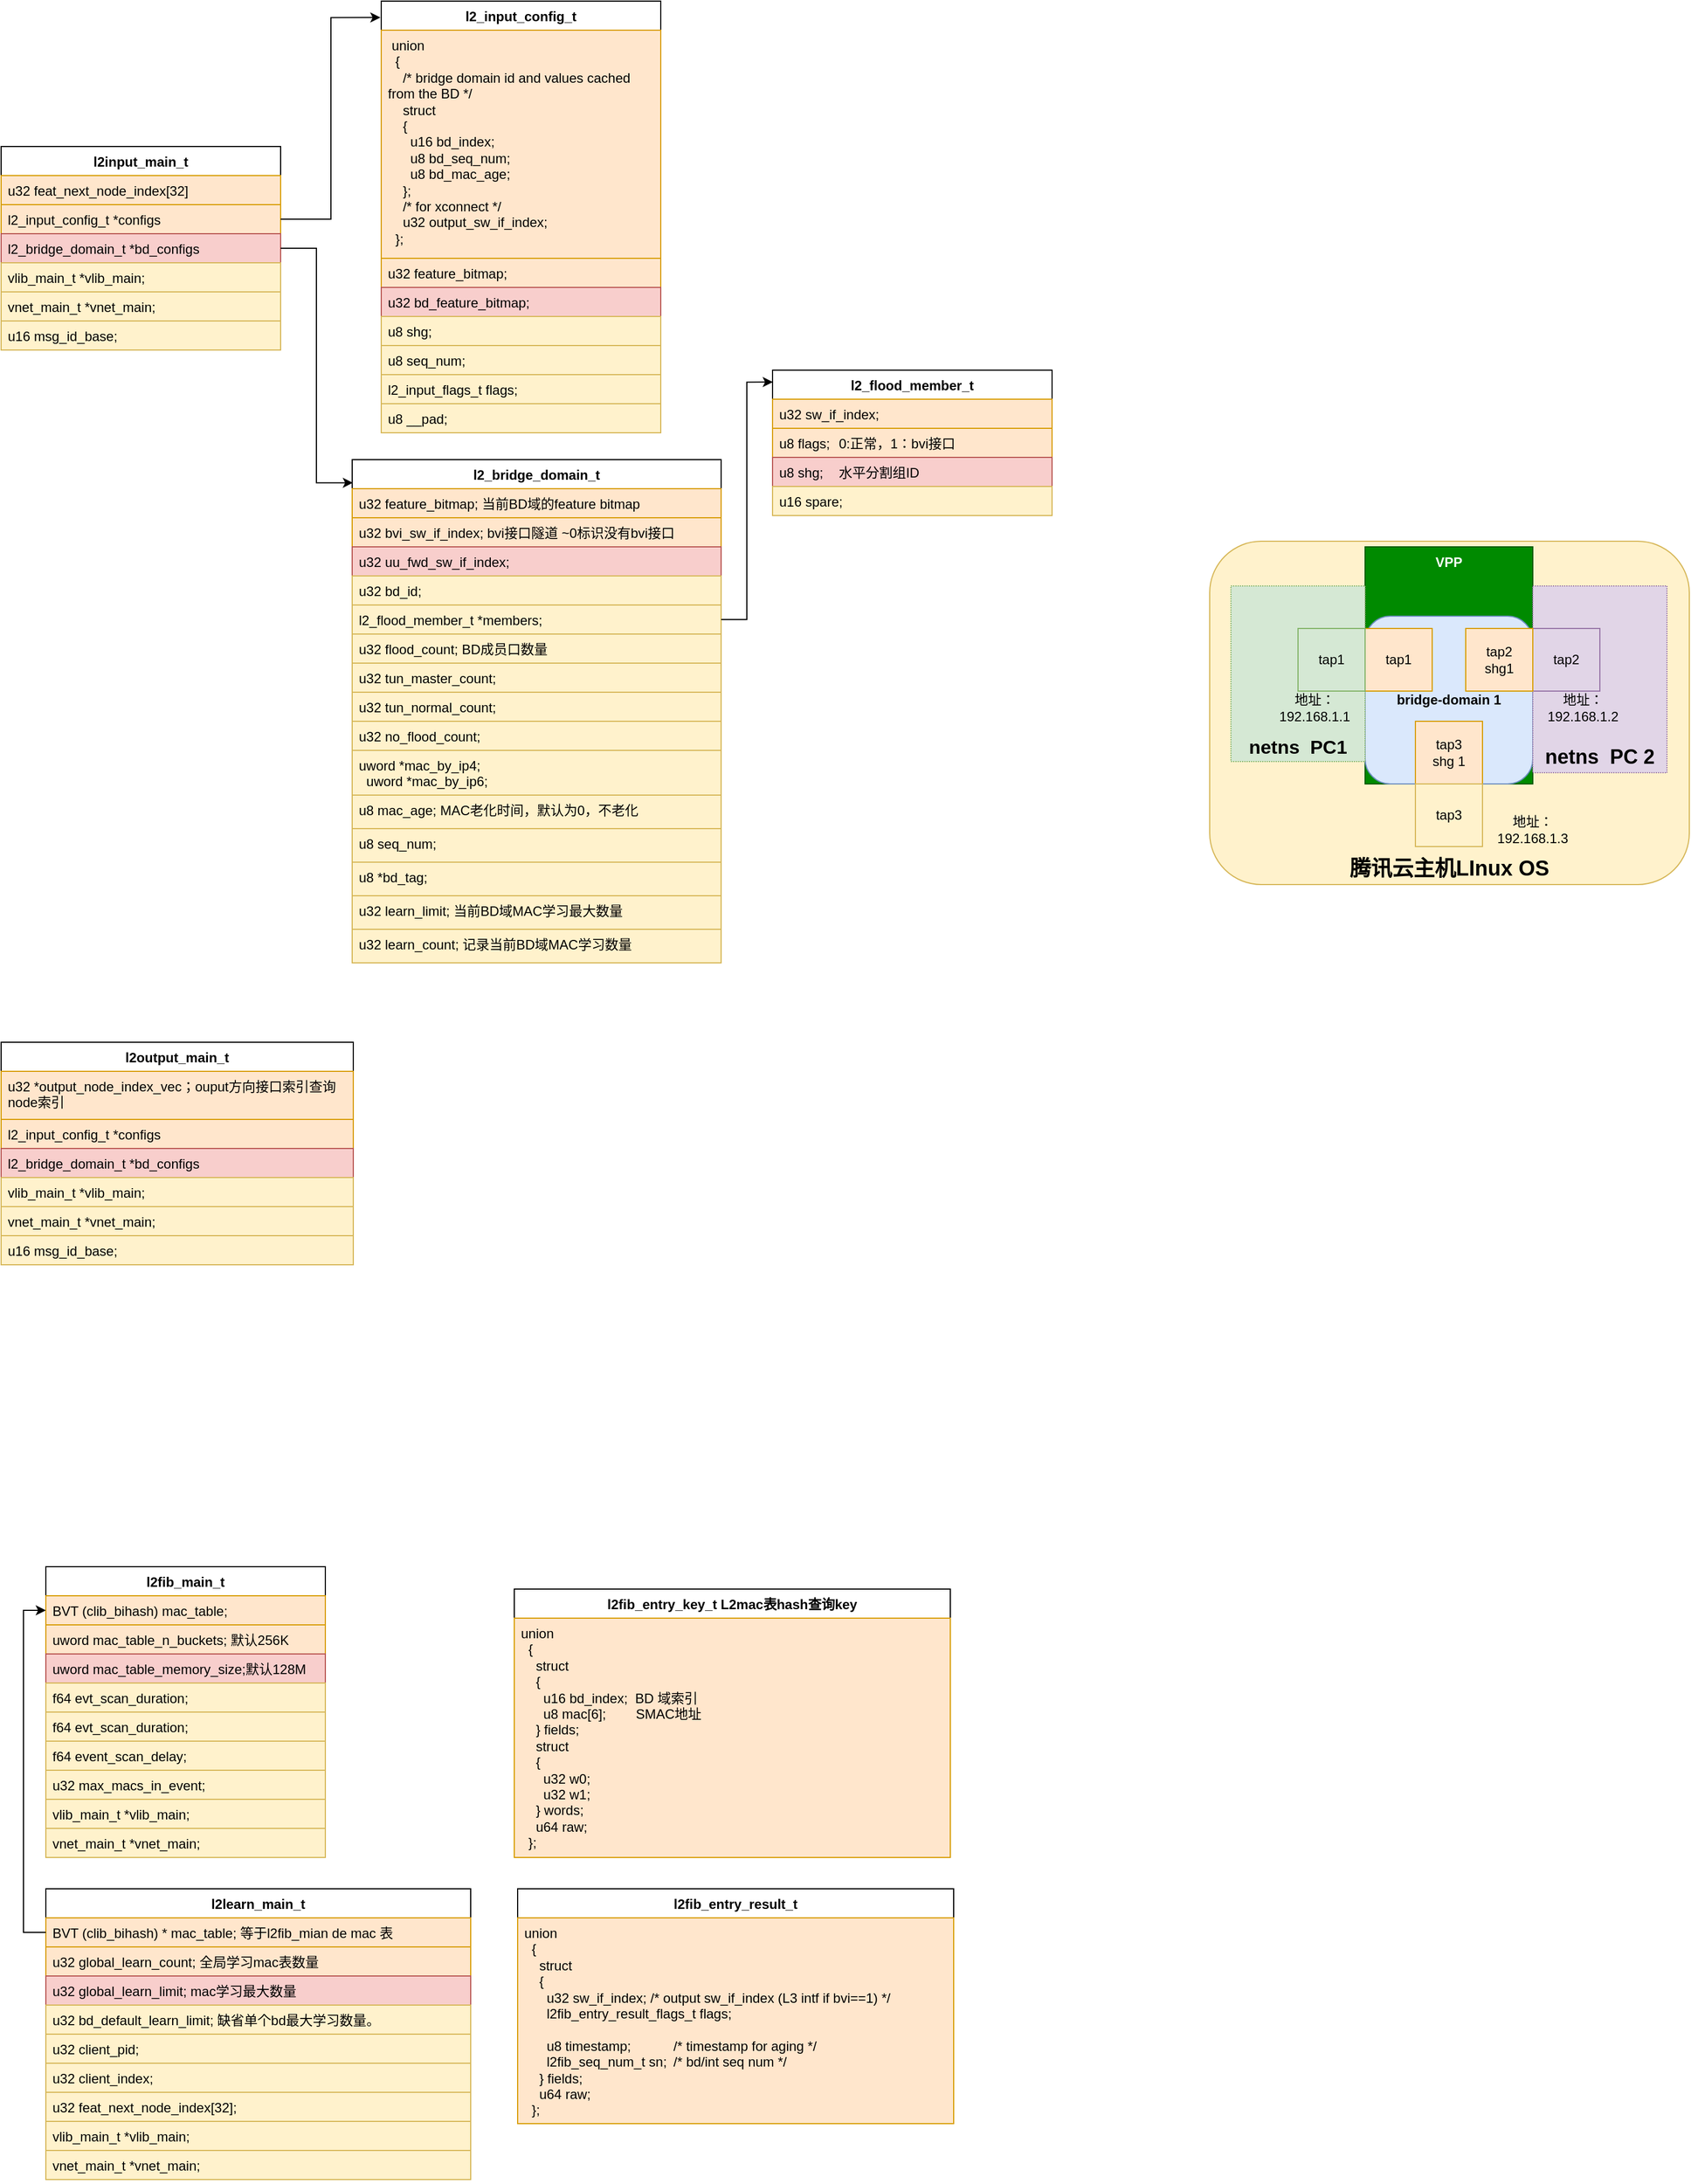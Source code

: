 <mxfile version="24.3.1" type="github">
  <diagram name="第 1 页" id="glHY0Gd7KmC67INIILRB">
    <mxGraphModel dx="794" dy="420" grid="0" gridSize="10" guides="1" tooltips="1" connect="1" arrows="1" fold="1" page="1" pageScale="1" pageWidth="827" pageHeight="1169" math="0" shadow="0">
      <root>
        <mxCell id="0" />
        <mxCell id="1" parent="0" />
        <mxCell id="FG0SKWQjMiDfC_1NRuZQ-3" value="腾讯云主机LInux OS" style="rounded=1;whiteSpace=wrap;html=1;fillColor=#fff2cc;strokeColor=#d6b656;verticalAlign=bottom;fontStyle=1;fontSize=19;" parent="1" vertex="1">
          <mxGeometry x="1181" y="493" width="429" height="307" as="geometry" />
        </mxCell>
        <mxCell id="ZdYOlHCHy0G1hDo-JhcP-8" value="VPP" style="rounded=0;whiteSpace=wrap;html=1;fontStyle=1;align=center;verticalAlign=top;fillColor=#008a00;fontColor=#ffffff;strokeColor=#005700;" parent="1" vertex="1">
          <mxGeometry x="1320" y="498" width="150" height="212" as="geometry" />
        </mxCell>
        <mxCell id="ZdYOlHCHy0G1hDo-JhcP-15" value="bridge-domain 1" style="rounded=1;whiteSpace=wrap;html=1;fillColor=#dae8fc;strokeColor=#6c8ebf;verticalAlign=middle;fontStyle=1" parent="1" vertex="1">
          <mxGeometry x="1320" y="560" width="150" height="150" as="geometry" />
        </mxCell>
        <mxCell id="ZdYOlHCHy0G1hDo-JhcP-14" value="&lt;div style=&quot;font-size: 18px;&quot;&gt;&lt;br style=&quot;font-size: 18px;&quot;&gt;&lt;/div&gt;&lt;div style=&quot;font-size: 18px;&quot;&gt;&lt;br style=&quot;font-size: 18px;&quot;&gt;&lt;/div&gt;&lt;div style=&quot;font-size: 18px;&quot;&gt;&lt;br style=&quot;font-size: 18px;&quot;&gt;&lt;/div&gt;&lt;div style=&quot;font-size: 18px;&quot;&gt;&lt;br style=&quot;font-size: 18px;&quot;&gt;&lt;/div&gt;&lt;div style=&quot;font-size: 18px;&quot;&gt;&lt;br style=&quot;font-size: 18px;&quot;&gt;&lt;/div&gt;&lt;div style=&quot;font-size: 18px;&quot;&gt;&lt;br style=&quot;font-size: 18px;&quot;&gt;&lt;/div&gt;&lt;div style=&quot;font-size: 18px;&quot;&gt;&lt;br style=&quot;font-size: 18px;&quot;&gt;&lt;/div&gt;&lt;div style=&quot;font-size: 18px;&quot;&gt;netns&amp;nbsp; PC 2&lt;/div&gt;" style="rounded=0;whiteSpace=wrap;html=1;dashed=1;dashPattern=1 1;fillColor=#e1d5e7;strokeColor=#9673a6;verticalAlign=bottom;fontSize=18;fontStyle=1" parent="1" vertex="1">
          <mxGeometry x="1470" y="533" width="120" height="167" as="geometry" />
        </mxCell>
        <mxCell id="ZdYOlHCHy0G1hDo-JhcP-13" value="&lt;div style=&quot;font-size: 17px;&quot;&gt;&lt;br style=&quot;font-size: 17px;&quot;&gt;&lt;/div&gt;&lt;div style=&quot;font-size: 17px;&quot;&gt;&lt;br style=&quot;font-size: 17px;&quot;&gt;&lt;/div&gt;&lt;div style=&quot;font-size: 17px;&quot;&gt;&lt;br style=&quot;font-size: 17px;&quot;&gt;&lt;/div&gt;&lt;div style=&quot;font-size: 17px;&quot;&gt;&lt;br style=&quot;font-size: 17px;&quot;&gt;&lt;/div&gt;&lt;div style=&quot;font-size: 17px;&quot;&gt;&lt;br style=&quot;font-size: 17px;&quot;&gt;&lt;/div&gt;&lt;div style=&quot;font-size: 17px;&quot;&gt;&lt;br style=&quot;font-size: 17px;&quot;&gt;&lt;/div&gt;&lt;div style=&quot;font-size: 17px;&quot;&gt;&lt;br style=&quot;font-size: 17px;&quot;&gt;&lt;/div&gt;&lt;div style=&quot;font-size: 17px;&quot;&gt;netns&amp;nbsp; PC1&lt;/div&gt;" style="rounded=0;whiteSpace=wrap;html=1;dashed=1;dashPattern=1 1;fillColor=#d5e8d4;strokeColor=#82b366;verticalAlign=bottom;fontStyle=1;fontSize=17;" parent="1" vertex="1">
          <mxGeometry x="1200" y="533" width="120" height="157" as="geometry" />
        </mxCell>
        <mxCell id="p4Iv83RpUlakr4i-X7LJ-1" value="l2input_main_t" style="swimlane;fontStyle=1;align=center;verticalAlign=top;childLayout=stackLayout;horizontal=1;startSize=26;horizontalStack=0;resizeParent=1;resizeParentMax=0;resizeLast=0;collapsible=1;marginBottom=0;whiteSpace=wrap;html=1;" parent="1" vertex="1">
          <mxGeometry x="100" y="140" width="250" height="182" as="geometry" />
        </mxCell>
        <mxCell id="p4Iv83RpUlakr4i-X7LJ-2" value="u32 feat_next_node_index[32]" style="text;strokeColor=#d79b00;fillColor=#ffe6cc;align=left;verticalAlign=top;spacingLeft=4;spacingRight=4;overflow=hidden;rotatable=0;points=[[0,0.5],[1,0.5]];portConstraint=eastwest;whiteSpace=wrap;html=1;" parent="p4Iv83RpUlakr4i-X7LJ-1" vertex="1">
          <mxGeometry y="26" width="250" height="26" as="geometry" />
        </mxCell>
        <mxCell id="p4Iv83RpUlakr4i-X7LJ-4" value="l2_input_config_t *configs" style="text;strokeColor=#d79b00;fillColor=#ffe6cc;align=left;verticalAlign=top;spacingLeft=4;spacingRight=4;overflow=hidden;rotatable=0;points=[[0,0.5],[1,0.5]];portConstraint=eastwest;whiteSpace=wrap;html=1;" parent="p4Iv83RpUlakr4i-X7LJ-1" vertex="1">
          <mxGeometry y="52" width="250" height="26" as="geometry" />
        </mxCell>
        <mxCell id="p4Iv83RpUlakr4i-X7LJ-5" value="l2_bridge_domain_t *bd_configs" style="text;strokeColor=#b85450;fillColor=#f8cecc;align=left;verticalAlign=top;spacingLeft=4;spacingRight=4;overflow=hidden;rotatable=0;points=[[0,0.5],[1,0.5]];portConstraint=eastwest;whiteSpace=wrap;html=1;" parent="p4Iv83RpUlakr4i-X7LJ-1" vertex="1">
          <mxGeometry y="78" width="250" height="26" as="geometry" />
        </mxCell>
        <mxCell id="p4Iv83RpUlakr4i-X7LJ-6" value="vlib_main_t *vlib_main;" style="text;strokeColor=#d6b656;fillColor=#fff2cc;align=left;verticalAlign=top;spacingLeft=4;spacingRight=4;overflow=hidden;rotatable=0;points=[[0,0.5],[1,0.5]];portConstraint=eastwest;whiteSpace=wrap;html=1;" parent="p4Iv83RpUlakr4i-X7LJ-1" vertex="1">
          <mxGeometry y="104" width="250" height="26" as="geometry" />
        </mxCell>
        <mxCell id="p4Iv83RpUlakr4i-X7LJ-7" value="vnet_main_t *vnet_main;" style="text;strokeColor=#d6b656;fillColor=#fff2cc;align=left;verticalAlign=top;spacingLeft=4;spacingRight=4;overflow=hidden;rotatable=0;points=[[0,0.5],[1,0.5]];portConstraint=eastwest;whiteSpace=wrap;html=1;" parent="p4Iv83RpUlakr4i-X7LJ-1" vertex="1">
          <mxGeometry y="130" width="250" height="26" as="geometry" />
        </mxCell>
        <mxCell id="p4Iv83RpUlakr4i-X7LJ-8" value="u16 msg_id_base;" style="text;strokeColor=#d6b656;fillColor=#fff2cc;align=left;verticalAlign=top;spacingLeft=4;spacingRight=4;overflow=hidden;rotatable=0;points=[[0,0.5],[1,0.5]];portConstraint=eastwest;whiteSpace=wrap;html=1;" parent="p4Iv83RpUlakr4i-X7LJ-1" vertex="1">
          <mxGeometry y="156" width="250" height="26" as="geometry" />
        </mxCell>
        <mxCell id="p4Iv83RpUlakr4i-X7LJ-9" value="l2_input_config_t" style="swimlane;fontStyle=1;align=center;verticalAlign=top;childLayout=stackLayout;horizontal=1;startSize=26;horizontalStack=0;resizeParent=1;resizeParentMax=0;resizeLast=0;collapsible=1;marginBottom=0;whiteSpace=wrap;html=1;" parent="1" vertex="1">
          <mxGeometry x="440" y="10" width="250" height="386" as="geometry" />
        </mxCell>
        <mxCell id="p4Iv83RpUlakr4i-X7LJ-10" value="&lt;div&gt;&amp;nbsp;union&lt;/div&gt;&lt;div&gt;&amp;nbsp; {&lt;/div&gt;&lt;div&gt;&amp;nbsp; &amp;nbsp; /* bridge domain id and values cached from the BD */&lt;/div&gt;&lt;div&gt;&amp;nbsp; &amp;nbsp; struct&lt;/div&gt;&lt;div&gt;&amp;nbsp; &amp;nbsp; {&lt;/div&gt;&lt;div&gt;&amp;nbsp; &amp;nbsp; &amp;nbsp; u16 bd_index;&lt;/div&gt;&lt;div&gt;&amp;nbsp; &amp;nbsp; &amp;nbsp; u8 bd_seq_num;&lt;/div&gt;&lt;div&gt;&amp;nbsp; &amp;nbsp; &amp;nbsp; u8 bd_mac_age;&lt;/div&gt;&lt;div&gt;&amp;nbsp; &amp;nbsp; };&lt;/div&gt;&lt;div&gt;&amp;nbsp; &amp;nbsp; /* for xconnect */&lt;/div&gt;&lt;div&gt;&amp;nbsp; &amp;nbsp; u32 output_sw_if_index;&lt;/div&gt;&lt;div&gt;&amp;nbsp; };&lt;/div&gt;" style="text;strokeColor=#d79b00;fillColor=#ffe6cc;align=left;verticalAlign=top;spacingLeft=4;spacingRight=4;overflow=hidden;rotatable=0;points=[[0,0.5],[1,0.5]];portConstraint=eastwest;whiteSpace=wrap;html=1;" parent="p4Iv83RpUlakr4i-X7LJ-9" vertex="1">
          <mxGeometry y="26" width="250" height="204" as="geometry" />
        </mxCell>
        <mxCell id="p4Iv83RpUlakr4i-X7LJ-11" value="u32 feature_bitmap;" style="text;strokeColor=#d79b00;fillColor=#ffe6cc;align=left;verticalAlign=top;spacingLeft=4;spacingRight=4;overflow=hidden;rotatable=0;points=[[0,0.5],[1,0.5]];portConstraint=eastwest;whiteSpace=wrap;html=1;" parent="p4Iv83RpUlakr4i-X7LJ-9" vertex="1">
          <mxGeometry y="230" width="250" height="26" as="geometry" />
        </mxCell>
        <mxCell id="p4Iv83RpUlakr4i-X7LJ-12" value="u32 bd_feature_bitmap;" style="text;strokeColor=#b85450;fillColor=#f8cecc;align=left;verticalAlign=top;spacingLeft=4;spacingRight=4;overflow=hidden;rotatable=0;points=[[0,0.5],[1,0.5]];portConstraint=eastwest;whiteSpace=wrap;html=1;" parent="p4Iv83RpUlakr4i-X7LJ-9" vertex="1">
          <mxGeometry y="256" width="250" height="26" as="geometry" />
        </mxCell>
        <mxCell id="p4Iv83RpUlakr4i-X7LJ-13" value="u8 shg;" style="text;strokeColor=#d6b656;fillColor=#fff2cc;align=left;verticalAlign=top;spacingLeft=4;spacingRight=4;overflow=hidden;rotatable=0;points=[[0,0.5],[1,0.5]];portConstraint=eastwest;whiteSpace=wrap;html=1;" parent="p4Iv83RpUlakr4i-X7LJ-9" vertex="1">
          <mxGeometry y="282" width="250" height="26" as="geometry" />
        </mxCell>
        <mxCell id="p4Iv83RpUlakr4i-X7LJ-14" value="u8 seq_num;" style="text;strokeColor=#d6b656;fillColor=#fff2cc;align=left;verticalAlign=top;spacingLeft=4;spacingRight=4;overflow=hidden;rotatable=0;points=[[0,0.5],[1,0.5]];portConstraint=eastwest;whiteSpace=wrap;html=1;" parent="p4Iv83RpUlakr4i-X7LJ-9" vertex="1">
          <mxGeometry y="308" width="250" height="26" as="geometry" />
        </mxCell>
        <mxCell id="p4Iv83RpUlakr4i-X7LJ-15" value="l2_input_flags_t flags;" style="text;strokeColor=#d6b656;fillColor=#fff2cc;align=left;verticalAlign=top;spacingLeft=4;spacingRight=4;overflow=hidden;rotatable=0;points=[[0,0.5],[1,0.5]];portConstraint=eastwest;whiteSpace=wrap;html=1;" parent="p4Iv83RpUlakr4i-X7LJ-9" vertex="1">
          <mxGeometry y="334" width="250" height="26" as="geometry" />
        </mxCell>
        <mxCell id="p4Iv83RpUlakr4i-X7LJ-16" value="u8 __pad;" style="text;strokeColor=#d6b656;fillColor=#fff2cc;align=left;verticalAlign=top;spacingLeft=4;spacingRight=4;overflow=hidden;rotatable=0;points=[[0,0.5],[1,0.5]];portConstraint=eastwest;whiteSpace=wrap;html=1;" parent="p4Iv83RpUlakr4i-X7LJ-9" vertex="1">
          <mxGeometry y="360" width="250" height="26" as="geometry" />
        </mxCell>
        <mxCell id="p4Iv83RpUlakr4i-X7LJ-17" value="l2_bridge_domain_t" style="swimlane;fontStyle=1;align=center;verticalAlign=top;childLayout=stackLayout;horizontal=1;startSize=26;horizontalStack=0;resizeParent=1;resizeParentMax=0;resizeLast=0;collapsible=1;marginBottom=0;whiteSpace=wrap;html=1;" parent="1" vertex="1">
          <mxGeometry x="414" y="420" width="330" height="450" as="geometry" />
        </mxCell>
        <mxCell id="p4Iv83RpUlakr4i-X7LJ-18" value="u32 feature_bitmap; 当前BD域的feature bitmap" style="text;strokeColor=#d79b00;fillColor=#ffe6cc;align=left;verticalAlign=top;spacingLeft=4;spacingRight=4;overflow=hidden;rotatable=0;points=[[0,0.5],[1,0.5]];portConstraint=eastwest;whiteSpace=wrap;html=1;" parent="p4Iv83RpUlakr4i-X7LJ-17" vertex="1">
          <mxGeometry y="26" width="330" height="26" as="geometry" />
        </mxCell>
        <mxCell id="p4Iv83RpUlakr4i-X7LJ-19" value="u32 bvi_sw_if_index; bvi接口隧道 ~0标识没有bvi接口" style="text;strokeColor=#d79b00;fillColor=#ffe6cc;align=left;verticalAlign=top;spacingLeft=4;spacingRight=4;overflow=hidden;rotatable=0;points=[[0,0.5],[1,0.5]];portConstraint=eastwest;whiteSpace=wrap;html=1;" parent="p4Iv83RpUlakr4i-X7LJ-17" vertex="1">
          <mxGeometry y="52" width="330" height="26" as="geometry" />
        </mxCell>
        <mxCell id="p4Iv83RpUlakr4i-X7LJ-20" value="u32 uu_fwd_sw_if_index;" style="text;strokeColor=#b85450;fillColor=#f8cecc;align=left;verticalAlign=top;spacingLeft=4;spacingRight=4;overflow=hidden;rotatable=0;points=[[0,0.5],[1,0.5]];portConstraint=eastwest;whiteSpace=wrap;html=1;" parent="p4Iv83RpUlakr4i-X7LJ-17" vertex="1">
          <mxGeometry y="78" width="330" height="26" as="geometry" />
        </mxCell>
        <mxCell id="p4Iv83RpUlakr4i-X7LJ-21" value="u32 bd_id;" style="text;strokeColor=#d6b656;fillColor=#fff2cc;align=left;verticalAlign=top;spacingLeft=4;spacingRight=4;overflow=hidden;rotatable=0;points=[[0,0.5],[1,0.5]];portConstraint=eastwest;whiteSpace=wrap;html=1;" parent="p4Iv83RpUlakr4i-X7LJ-17" vertex="1">
          <mxGeometry y="104" width="330" height="26" as="geometry" />
        </mxCell>
        <mxCell id="p4Iv83RpUlakr4i-X7LJ-22" value="l2_flood_member_t *members;" style="text;strokeColor=#d6b656;fillColor=#fff2cc;align=left;verticalAlign=top;spacingLeft=4;spacingRight=4;overflow=hidden;rotatable=0;points=[[0,0.5],[1,0.5]];portConstraint=eastwest;whiteSpace=wrap;html=1;" parent="p4Iv83RpUlakr4i-X7LJ-17" vertex="1">
          <mxGeometry y="130" width="330" height="26" as="geometry" />
        </mxCell>
        <mxCell id="p4Iv83RpUlakr4i-X7LJ-23" value="u32 flood_count; BD成员口数量" style="text;strokeColor=#d6b656;fillColor=#fff2cc;align=left;verticalAlign=top;spacingLeft=4;spacingRight=4;overflow=hidden;rotatable=0;points=[[0,0.5],[1,0.5]];portConstraint=eastwest;whiteSpace=wrap;html=1;" parent="p4Iv83RpUlakr4i-X7LJ-17" vertex="1">
          <mxGeometry y="156" width="330" height="26" as="geometry" />
        </mxCell>
        <mxCell id="p4Iv83RpUlakr4i-X7LJ-24" value="u32 tun_master_count;" style="text;strokeColor=#d6b656;fillColor=#fff2cc;align=left;verticalAlign=top;spacingLeft=4;spacingRight=4;overflow=hidden;rotatable=0;points=[[0,0.5],[1,0.5]];portConstraint=eastwest;whiteSpace=wrap;html=1;" parent="p4Iv83RpUlakr4i-X7LJ-17" vertex="1">
          <mxGeometry y="182" width="330" height="26" as="geometry" />
        </mxCell>
        <mxCell id="p4Iv83RpUlakr4i-X7LJ-25" value="u32 tun_normal_count;" style="text;strokeColor=#d6b656;fillColor=#fff2cc;align=left;verticalAlign=top;spacingLeft=4;spacingRight=4;overflow=hidden;rotatable=0;points=[[0,0.5],[1,0.5]];portConstraint=eastwest;whiteSpace=wrap;html=1;" parent="p4Iv83RpUlakr4i-X7LJ-17" vertex="1">
          <mxGeometry y="208" width="330" height="26" as="geometry" />
        </mxCell>
        <mxCell id="p4Iv83RpUlakr4i-X7LJ-26" value="u32 no_flood_count;" style="text;strokeColor=#d6b656;fillColor=#fff2cc;align=left;verticalAlign=top;spacingLeft=4;spacingRight=4;overflow=hidden;rotatable=0;points=[[0,0.5],[1,0.5]];portConstraint=eastwest;whiteSpace=wrap;html=1;" parent="p4Iv83RpUlakr4i-X7LJ-17" vertex="1">
          <mxGeometry y="234" width="330" height="26" as="geometry" />
        </mxCell>
        <mxCell id="p4Iv83RpUlakr4i-X7LJ-27" value="&lt;div&gt;uword *mac_by_ip4;&lt;/div&gt;&lt;div&gt;&amp;nbsp; uword *mac_by_ip6;&lt;/div&gt;" style="text;strokeColor=#d6b656;fillColor=#fff2cc;align=left;verticalAlign=top;spacingLeft=4;spacingRight=4;overflow=hidden;rotatable=0;points=[[0,0.5],[1,0.5]];portConstraint=eastwest;whiteSpace=wrap;html=1;" parent="p4Iv83RpUlakr4i-X7LJ-17" vertex="1">
          <mxGeometry y="260" width="330" height="40" as="geometry" />
        </mxCell>
        <mxCell id="p4Iv83RpUlakr4i-X7LJ-28" value="u8 mac_age; MAC老化时间，默认为0，不老化" style="text;strokeColor=#d6b656;fillColor=#fff2cc;align=left;verticalAlign=top;spacingLeft=4;spacingRight=4;overflow=hidden;rotatable=0;points=[[0,0.5],[1,0.5]];portConstraint=eastwest;whiteSpace=wrap;html=1;" parent="p4Iv83RpUlakr4i-X7LJ-17" vertex="1">
          <mxGeometry y="300" width="330" height="30" as="geometry" />
        </mxCell>
        <mxCell id="p4Iv83RpUlakr4i-X7LJ-29" value="u8 seq_num;" style="text;strokeColor=#d6b656;fillColor=#fff2cc;align=left;verticalAlign=top;spacingLeft=4;spacingRight=4;overflow=hidden;rotatable=0;points=[[0,0.5],[1,0.5]];portConstraint=eastwest;whiteSpace=wrap;html=1;" parent="p4Iv83RpUlakr4i-X7LJ-17" vertex="1">
          <mxGeometry y="330" width="330" height="30" as="geometry" />
        </mxCell>
        <mxCell id="p4Iv83RpUlakr4i-X7LJ-30" value="u8 *bd_tag;" style="text;strokeColor=#d6b656;fillColor=#fff2cc;align=left;verticalAlign=top;spacingLeft=4;spacingRight=4;overflow=hidden;rotatable=0;points=[[0,0.5],[1,0.5]];portConstraint=eastwest;whiteSpace=wrap;html=1;" parent="p4Iv83RpUlakr4i-X7LJ-17" vertex="1">
          <mxGeometry y="360" width="330" height="30" as="geometry" />
        </mxCell>
        <mxCell id="p4Iv83RpUlakr4i-X7LJ-31" value="u32 learn_limit; 当前BD域MAC学习最大数量" style="text;strokeColor=#d6b656;fillColor=#fff2cc;align=left;verticalAlign=top;spacingLeft=4;spacingRight=4;overflow=hidden;rotatable=0;points=[[0,0.5],[1,0.5]];portConstraint=eastwest;whiteSpace=wrap;html=1;" parent="p4Iv83RpUlakr4i-X7LJ-17" vertex="1">
          <mxGeometry y="390" width="330" height="30" as="geometry" />
        </mxCell>
        <mxCell id="p4Iv83RpUlakr4i-X7LJ-32" value="u32 learn_count; 记录当前BD域MAC学习数量" style="text;strokeColor=#d6b656;fillColor=#fff2cc;align=left;verticalAlign=top;spacingLeft=4;spacingRight=4;overflow=hidden;rotatable=0;points=[[0,0.5],[1,0.5]];portConstraint=eastwest;whiteSpace=wrap;html=1;" parent="p4Iv83RpUlakr4i-X7LJ-17" vertex="1">
          <mxGeometry y="420" width="330" height="30" as="geometry" />
        </mxCell>
        <mxCell id="p4Iv83RpUlakr4i-X7LJ-34" style="edgeStyle=orthogonalEdgeStyle;rounded=0;orthogonalLoop=1;jettySize=auto;html=1;exitX=1;exitY=0.5;exitDx=0;exitDy=0;entryX=-0.003;entryY=0.038;entryDx=0;entryDy=0;entryPerimeter=0;" parent="1" source="p4Iv83RpUlakr4i-X7LJ-4" target="p4Iv83RpUlakr4i-X7LJ-9" edge="1">
          <mxGeometry relative="1" as="geometry" />
        </mxCell>
        <mxCell id="p4Iv83RpUlakr4i-X7LJ-35" style="edgeStyle=orthogonalEdgeStyle;rounded=0;orthogonalLoop=1;jettySize=auto;html=1;exitX=1;exitY=0.5;exitDx=0;exitDy=0;entryX=0.002;entryY=0.046;entryDx=0;entryDy=0;entryPerimeter=0;" parent="1" source="p4Iv83RpUlakr4i-X7LJ-5" target="p4Iv83RpUlakr4i-X7LJ-17" edge="1">
          <mxGeometry relative="1" as="geometry" />
        </mxCell>
        <mxCell id="p4Iv83RpUlakr4i-X7LJ-43" value="l2fib_main_t" style="swimlane;fontStyle=1;align=center;verticalAlign=top;childLayout=stackLayout;horizontal=1;startSize=26;horizontalStack=0;resizeParent=1;resizeParentMax=0;resizeLast=0;collapsible=1;marginBottom=0;whiteSpace=wrap;html=1;" parent="1" vertex="1">
          <mxGeometry x="140" y="1410" width="250" height="260" as="geometry" />
        </mxCell>
        <mxCell id="p4Iv83RpUlakr4i-X7LJ-44" value="BVT (clib_bihash) mac_table;" style="text;strokeColor=#d79b00;fillColor=#ffe6cc;align=left;verticalAlign=top;spacingLeft=4;spacingRight=4;overflow=hidden;rotatable=0;points=[[0,0.5],[1,0.5]];portConstraint=eastwest;whiteSpace=wrap;html=1;" parent="p4Iv83RpUlakr4i-X7LJ-43" vertex="1">
          <mxGeometry y="26" width="250" height="26" as="geometry" />
        </mxCell>
        <mxCell id="p4Iv83RpUlakr4i-X7LJ-45" value="uword mac_table_n_buckets; 默认256K" style="text;strokeColor=#d79b00;fillColor=#ffe6cc;align=left;verticalAlign=top;spacingLeft=4;spacingRight=4;overflow=hidden;rotatable=0;points=[[0,0.5],[1,0.5]];portConstraint=eastwest;whiteSpace=wrap;html=1;" parent="p4Iv83RpUlakr4i-X7LJ-43" vertex="1">
          <mxGeometry y="52" width="250" height="26" as="geometry" />
        </mxCell>
        <mxCell id="p4Iv83RpUlakr4i-X7LJ-46" value="uword mac_table_memory_size;默认128M" style="text;strokeColor=#b85450;fillColor=#f8cecc;align=left;verticalAlign=top;spacingLeft=4;spacingRight=4;overflow=hidden;rotatable=0;points=[[0,0.5],[1,0.5]];portConstraint=eastwest;whiteSpace=wrap;html=1;" parent="p4Iv83RpUlakr4i-X7LJ-43" vertex="1">
          <mxGeometry y="78" width="250" height="26" as="geometry" />
        </mxCell>
        <mxCell id="p4Iv83RpUlakr4i-X7LJ-47" value="f64 evt_scan_duration;" style="text;strokeColor=#d6b656;fillColor=#fff2cc;align=left;verticalAlign=top;spacingLeft=4;spacingRight=4;overflow=hidden;rotatable=0;points=[[0,0.5],[1,0.5]];portConstraint=eastwest;whiteSpace=wrap;html=1;" parent="p4Iv83RpUlakr4i-X7LJ-43" vertex="1">
          <mxGeometry y="104" width="250" height="26" as="geometry" />
        </mxCell>
        <mxCell id="p4Iv83RpUlakr4i-X7LJ-48" value="f64 evt_scan_duration;" style="text;strokeColor=#d6b656;fillColor=#fff2cc;align=left;verticalAlign=top;spacingLeft=4;spacingRight=4;overflow=hidden;rotatable=0;points=[[0,0.5],[1,0.5]];portConstraint=eastwest;whiteSpace=wrap;html=1;" parent="p4Iv83RpUlakr4i-X7LJ-43" vertex="1">
          <mxGeometry y="130" width="250" height="26" as="geometry" />
        </mxCell>
        <mxCell id="p4Iv83RpUlakr4i-X7LJ-49" value="f64 event_scan_delay;" style="text;strokeColor=#d6b656;fillColor=#fff2cc;align=left;verticalAlign=top;spacingLeft=4;spacingRight=4;overflow=hidden;rotatable=0;points=[[0,0.5],[1,0.5]];portConstraint=eastwest;whiteSpace=wrap;html=1;" parent="p4Iv83RpUlakr4i-X7LJ-43" vertex="1">
          <mxGeometry y="156" width="250" height="26" as="geometry" />
        </mxCell>
        <mxCell id="p4Iv83RpUlakr4i-X7LJ-50" value="u32 max_macs_in_event;" style="text;strokeColor=#d6b656;fillColor=#fff2cc;align=left;verticalAlign=top;spacingLeft=4;spacingRight=4;overflow=hidden;rotatable=0;points=[[0,0.5],[1,0.5]];portConstraint=eastwest;whiteSpace=wrap;html=1;" parent="p4Iv83RpUlakr4i-X7LJ-43" vertex="1">
          <mxGeometry y="182" width="250" height="26" as="geometry" />
        </mxCell>
        <mxCell id="p4Iv83RpUlakr4i-X7LJ-51" value="vlib_main_t *vlib_main;" style="text;strokeColor=#d6b656;fillColor=#fff2cc;align=left;verticalAlign=top;spacingLeft=4;spacingRight=4;overflow=hidden;rotatable=0;points=[[0,0.5],[1,0.5]];portConstraint=eastwest;whiteSpace=wrap;html=1;" parent="p4Iv83RpUlakr4i-X7LJ-43" vertex="1">
          <mxGeometry y="208" width="250" height="26" as="geometry" />
        </mxCell>
        <mxCell id="p4Iv83RpUlakr4i-X7LJ-52" value="vnet_main_t *vnet_main;" style="text;strokeColor=#d6b656;fillColor=#fff2cc;align=left;verticalAlign=top;spacingLeft=4;spacingRight=4;overflow=hidden;rotatable=0;points=[[0,0.5],[1,0.5]];portConstraint=eastwest;whiteSpace=wrap;html=1;" parent="p4Iv83RpUlakr4i-X7LJ-43" vertex="1">
          <mxGeometry y="234" width="250" height="26" as="geometry" />
        </mxCell>
        <mxCell id="p4Iv83RpUlakr4i-X7LJ-53" value="l2fib_entry_key_t L2mac表hash查询key" style="swimlane;fontStyle=1;align=center;verticalAlign=top;childLayout=stackLayout;horizontal=1;startSize=26;horizontalStack=0;resizeParent=1;resizeParentMax=0;resizeLast=0;collapsible=1;marginBottom=0;whiteSpace=wrap;html=1;" parent="1" vertex="1">
          <mxGeometry x="559" y="1430" width="390" height="240" as="geometry" />
        </mxCell>
        <mxCell id="p4Iv83RpUlakr4i-X7LJ-54" value="&lt;div&gt;union&lt;/div&gt;&lt;div&gt;&amp;nbsp; {&lt;/div&gt;&lt;div&gt;&amp;nbsp; &amp;nbsp; struct&lt;/div&gt;&lt;div&gt;&amp;nbsp; &amp;nbsp; {&lt;/div&gt;&lt;div&gt;&amp;nbsp; &amp;nbsp; &amp;nbsp; u16 bd_index;&amp;nbsp; BD 域索引&lt;/div&gt;&lt;div&gt;&amp;nbsp; &amp;nbsp; &amp;nbsp; u8 mac[6];&amp;nbsp; &amp;nbsp; &amp;nbsp; &amp;nbsp; SMAC地址&lt;/div&gt;&lt;div&gt;&amp;nbsp; &amp;nbsp; } fields;&lt;/div&gt;&lt;div&gt;&amp;nbsp; &amp;nbsp; struct&lt;/div&gt;&lt;div&gt;&amp;nbsp; &amp;nbsp; {&lt;/div&gt;&lt;div&gt;&amp;nbsp; &amp;nbsp; &amp;nbsp; u32 w0;&lt;/div&gt;&lt;div&gt;&amp;nbsp; &amp;nbsp; &amp;nbsp; u32 w1;&lt;/div&gt;&lt;div&gt;&amp;nbsp; &amp;nbsp; } words;&lt;/div&gt;&lt;div&gt;&amp;nbsp; &amp;nbsp; u64 raw;&lt;/div&gt;&lt;div&gt;&amp;nbsp; };&lt;/div&gt;" style="text;strokeColor=#d79b00;fillColor=#ffe6cc;align=left;verticalAlign=top;spacingLeft=4;spacingRight=4;overflow=hidden;rotatable=0;points=[[0,0.5],[1,0.5]];portConstraint=eastwest;whiteSpace=wrap;html=1;" parent="p4Iv83RpUlakr4i-X7LJ-53" vertex="1">
          <mxGeometry y="26" width="390" height="214" as="geometry" />
        </mxCell>
        <mxCell id="p4Iv83RpUlakr4i-X7LJ-63" value="l2fib_entry_result_t" style="swimlane;fontStyle=1;align=center;verticalAlign=top;childLayout=stackLayout;horizontal=1;startSize=26;horizontalStack=0;resizeParent=1;resizeParentMax=0;resizeLast=0;collapsible=1;marginBottom=0;whiteSpace=wrap;html=1;" parent="1" vertex="1">
          <mxGeometry x="562" y="1698" width="390" height="210" as="geometry" />
        </mxCell>
        <mxCell id="p4Iv83RpUlakr4i-X7LJ-64" value="&lt;div&gt;union&lt;/div&gt;&lt;div&gt;&amp;nbsp; {&lt;/div&gt;&lt;div&gt;&amp;nbsp; &amp;nbsp; struct&lt;/div&gt;&lt;div&gt;&amp;nbsp; &amp;nbsp; {&lt;/div&gt;&lt;div&gt;&amp;nbsp; &amp;nbsp; &amp;nbsp; u32 sw_if_index; /* output sw_if_index (L3 intf if bvi==1) */&lt;/div&gt;&lt;div&gt;&amp;nbsp; &amp;nbsp; &amp;nbsp; l2fib_entry_result_flags_t flags;&lt;/div&gt;&lt;div&gt;&lt;br&gt;&lt;/div&gt;&lt;div&gt;&amp;nbsp; &amp;nbsp; &amp;nbsp; u8 timestamp;&lt;span style=&quot;white-space:pre&quot;&gt;&#x9;&#x9;&lt;/span&gt;/* timestamp for aging */&lt;/div&gt;&lt;div&gt;&amp;nbsp; &amp;nbsp; &amp;nbsp; l2fib_seq_num_t sn;&lt;span style=&quot;white-space:pre&quot;&gt;&#x9;&lt;/span&gt;/* bd/int seq num */&lt;/div&gt;&lt;div&gt;&amp;nbsp; &amp;nbsp; } fields;&lt;/div&gt;&lt;div&gt;&amp;nbsp; &amp;nbsp; u64 raw;&lt;/div&gt;&lt;div&gt;&amp;nbsp; };&lt;/div&gt;" style="text;strokeColor=#d79b00;fillColor=#ffe6cc;align=left;verticalAlign=top;spacingLeft=4;spacingRight=4;overflow=hidden;rotatable=0;points=[[0,0.5],[1,0.5]];portConstraint=eastwest;whiteSpace=wrap;html=1;" parent="p4Iv83RpUlakr4i-X7LJ-63" vertex="1">
          <mxGeometry y="26" width="390" height="184" as="geometry" />
        </mxCell>
        <mxCell id="ZdYOlHCHy0G1hDo-JhcP-9" value="tap1" style="text;html=1;align=center;verticalAlign=middle;whiteSpace=wrap;rounded=0;strokeColor=#d79b00;fillColor=#ffe6cc;" parent="1" vertex="1">
          <mxGeometry x="1320" y="571" width="60" height="56" as="geometry" />
        </mxCell>
        <mxCell id="ZdYOlHCHy0G1hDo-JhcP-10" value="tap1" style="text;html=1;align=center;verticalAlign=middle;whiteSpace=wrap;rounded=0;strokeColor=#82b366;fillColor=#d5e8d4;" parent="1" vertex="1">
          <mxGeometry x="1260" y="571" width="60" height="56" as="geometry" />
        </mxCell>
        <mxCell id="ZdYOlHCHy0G1hDo-JhcP-11" value="tap2" style="text;html=1;align=center;verticalAlign=middle;whiteSpace=wrap;rounded=0;strokeColor=#9673a6;fillColor=#e1d5e7;" parent="1" vertex="1">
          <mxGeometry x="1470" y="571" width="60" height="56" as="geometry" />
        </mxCell>
        <mxCell id="ZdYOlHCHy0G1hDo-JhcP-12" value="tap2&lt;div&gt;shg1&lt;/div&gt;" style="text;html=1;align=center;verticalAlign=middle;whiteSpace=wrap;rounded=0;strokeColor=#d79b00;fillColor=#ffe6cc;" parent="1" vertex="1">
          <mxGeometry x="1410" y="571" width="60" height="56" as="geometry" />
        </mxCell>
        <mxCell id="FG0SKWQjMiDfC_1NRuZQ-1" value="地址：192.168.1.1" style="text;html=1;align=center;verticalAlign=middle;whiteSpace=wrap;rounded=0;" parent="1" vertex="1">
          <mxGeometry x="1230" y="627" width="90" height="30" as="geometry" />
        </mxCell>
        <mxCell id="FG0SKWQjMiDfC_1NRuZQ-2" value="地址：192.168.1.2" style="text;html=1;align=center;verticalAlign=middle;whiteSpace=wrap;rounded=0;" parent="1" vertex="1">
          <mxGeometry x="1470" y="627" width="90" height="30" as="geometry" />
        </mxCell>
        <mxCell id="hOHBYoOjgLORiczpZsO4-1" value="l2learn_main_t" style="swimlane;fontStyle=1;align=center;verticalAlign=top;childLayout=stackLayout;horizontal=1;startSize=26;horizontalStack=0;resizeParent=1;resizeParentMax=0;resizeLast=0;collapsible=1;marginBottom=0;whiteSpace=wrap;html=1;" parent="1" vertex="1">
          <mxGeometry x="140" y="1698" width="380" height="260" as="geometry" />
        </mxCell>
        <mxCell id="hOHBYoOjgLORiczpZsO4-2" value="BVT (clib_bihash) * mac_table; 等于l2fib_mian de mac 表" style="text;strokeColor=#d79b00;fillColor=#ffe6cc;align=left;verticalAlign=top;spacingLeft=4;spacingRight=4;overflow=hidden;rotatable=0;points=[[0,0.5],[1,0.5]];portConstraint=eastwest;whiteSpace=wrap;html=1;" parent="hOHBYoOjgLORiczpZsO4-1" vertex="1">
          <mxGeometry y="26" width="380" height="26" as="geometry" />
        </mxCell>
        <mxCell id="hOHBYoOjgLORiczpZsO4-3" value="u32 global_learn_count; 全局学习mac表数量" style="text;strokeColor=#d79b00;fillColor=#ffe6cc;align=left;verticalAlign=top;spacingLeft=4;spacingRight=4;overflow=hidden;rotatable=0;points=[[0,0.5],[1,0.5]];portConstraint=eastwest;whiteSpace=wrap;html=1;" parent="hOHBYoOjgLORiczpZsO4-1" vertex="1">
          <mxGeometry y="52" width="380" height="26" as="geometry" />
        </mxCell>
        <mxCell id="hOHBYoOjgLORiczpZsO4-4" value="u32 global_learn_limit; mac学习最大数量" style="text;strokeColor=#b85450;fillColor=#f8cecc;align=left;verticalAlign=top;spacingLeft=4;spacingRight=4;overflow=hidden;rotatable=0;points=[[0,0.5],[1,0.5]];portConstraint=eastwest;whiteSpace=wrap;html=1;" parent="hOHBYoOjgLORiczpZsO4-1" vertex="1">
          <mxGeometry y="78" width="380" height="26" as="geometry" />
        </mxCell>
        <mxCell id="hOHBYoOjgLORiczpZsO4-5" value="u32 bd_default_learn_limit; 缺省单个bd最大学习数量。" style="text;strokeColor=#d6b656;fillColor=#fff2cc;align=left;verticalAlign=top;spacingLeft=4;spacingRight=4;overflow=hidden;rotatable=0;points=[[0,0.5],[1,0.5]];portConstraint=eastwest;whiteSpace=wrap;html=1;" parent="hOHBYoOjgLORiczpZsO4-1" vertex="1">
          <mxGeometry y="104" width="380" height="26" as="geometry" />
        </mxCell>
        <mxCell id="hOHBYoOjgLORiczpZsO4-6" value="u32 client_pid;" style="text;strokeColor=#d6b656;fillColor=#fff2cc;align=left;verticalAlign=top;spacingLeft=4;spacingRight=4;overflow=hidden;rotatable=0;points=[[0,0.5],[1,0.5]];portConstraint=eastwest;whiteSpace=wrap;html=1;" parent="hOHBYoOjgLORiczpZsO4-1" vertex="1">
          <mxGeometry y="130" width="380" height="26" as="geometry" />
        </mxCell>
        <mxCell id="hOHBYoOjgLORiczpZsO4-7" value="u32 client_index;" style="text;strokeColor=#d6b656;fillColor=#fff2cc;align=left;verticalAlign=top;spacingLeft=4;spacingRight=4;overflow=hidden;rotatable=0;points=[[0,0.5],[1,0.5]];portConstraint=eastwest;whiteSpace=wrap;html=1;" parent="hOHBYoOjgLORiczpZsO4-1" vertex="1">
          <mxGeometry y="156" width="380" height="26" as="geometry" />
        </mxCell>
        <mxCell id="hOHBYoOjgLORiczpZsO4-8" value="u32 feat_next_node_index[32];" style="text;strokeColor=#d6b656;fillColor=#fff2cc;align=left;verticalAlign=top;spacingLeft=4;spacingRight=4;overflow=hidden;rotatable=0;points=[[0,0.5],[1,0.5]];portConstraint=eastwest;whiteSpace=wrap;html=1;" parent="hOHBYoOjgLORiczpZsO4-1" vertex="1">
          <mxGeometry y="182" width="380" height="26" as="geometry" />
        </mxCell>
        <mxCell id="hOHBYoOjgLORiczpZsO4-9" value="vlib_main_t *vlib_main;" style="text;strokeColor=#d6b656;fillColor=#fff2cc;align=left;verticalAlign=top;spacingLeft=4;spacingRight=4;overflow=hidden;rotatable=0;points=[[0,0.5],[1,0.5]];portConstraint=eastwest;whiteSpace=wrap;html=1;" parent="hOHBYoOjgLORiczpZsO4-1" vertex="1">
          <mxGeometry y="208" width="380" height="26" as="geometry" />
        </mxCell>
        <mxCell id="hOHBYoOjgLORiczpZsO4-10" value="vnet_main_t *vnet_main;" style="text;strokeColor=#d6b656;fillColor=#fff2cc;align=left;verticalAlign=top;spacingLeft=4;spacingRight=4;overflow=hidden;rotatable=0;points=[[0,0.5],[1,0.5]];portConstraint=eastwest;whiteSpace=wrap;html=1;" parent="hOHBYoOjgLORiczpZsO4-1" vertex="1">
          <mxGeometry y="234" width="380" height="26" as="geometry" />
        </mxCell>
        <mxCell id="hOHBYoOjgLORiczpZsO4-11" style="edgeStyle=orthogonalEdgeStyle;rounded=0;orthogonalLoop=1;jettySize=auto;html=1;exitX=0;exitY=0.5;exitDx=0;exitDy=0;entryX=0;entryY=0.5;entryDx=0;entryDy=0;" parent="1" source="hOHBYoOjgLORiczpZsO4-2" target="p4Iv83RpUlakr4i-X7LJ-44" edge="1">
          <mxGeometry relative="1" as="geometry" />
        </mxCell>
        <mxCell id="tM07nS8CAm_YXxIFpZvN-1" value="l2_flood_member_t" style="swimlane;fontStyle=1;align=center;verticalAlign=top;childLayout=stackLayout;horizontal=1;startSize=26;horizontalStack=0;resizeParent=1;resizeParentMax=0;resizeLast=0;collapsible=1;marginBottom=0;whiteSpace=wrap;html=1;" parent="1" vertex="1">
          <mxGeometry x="790" y="340" width="250" height="130" as="geometry" />
        </mxCell>
        <mxCell id="tM07nS8CAm_YXxIFpZvN-2" value="u32 sw_if_index;" style="text;strokeColor=#d79b00;fillColor=#ffe6cc;align=left;verticalAlign=top;spacingLeft=4;spacingRight=4;overflow=hidden;rotatable=0;points=[[0,0.5],[1,0.5]];portConstraint=eastwest;whiteSpace=wrap;html=1;" parent="tM07nS8CAm_YXxIFpZvN-1" vertex="1">
          <mxGeometry y="26" width="250" height="26" as="geometry" />
        </mxCell>
        <mxCell id="tM07nS8CAm_YXxIFpZvN-3" value="u8 flags;&lt;span style=&quot;white-space:pre&quot;&gt;&#x9;&lt;/span&gt;0:正常，1：bvi接口" style="text;strokeColor=#d79b00;fillColor=#ffe6cc;align=left;verticalAlign=top;spacingLeft=4;spacingRight=4;overflow=hidden;rotatable=0;points=[[0,0.5],[1,0.5]];portConstraint=eastwest;whiteSpace=wrap;html=1;" parent="tM07nS8CAm_YXxIFpZvN-1" vertex="1">
          <mxGeometry y="52" width="250" height="26" as="geometry" />
        </mxCell>
        <mxCell id="tM07nS8CAm_YXxIFpZvN-4" value="u8 shg;&lt;span style=&quot;white-space:pre&quot;&gt;&#x9;&lt;/span&gt;水平分割组ID" style="text;strokeColor=#b85450;fillColor=#f8cecc;align=left;verticalAlign=top;spacingLeft=4;spacingRight=4;overflow=hidden;rotatable=0;points=[[0,0.5],[1,0.5]];portConstraint=eastwest;whiteSpace=wrap;html=1;" parent="tM07nS8CAm_YXxIFpZvN-1" vertex="1">
          <mxGeometry y="78" width="250" height="26" as="geometry" />
        </mxCell>
        <mxCell id="tM07nS8CAm_YXxIFpZvN-5" value="u16 spare;" style="text;strokeColor=#d6b656;fillColor=#fff2cc;align=left;verticalAlign=top;spacingLeft=4;spacingRight=4;overflow=hidden;rotatable=0;points=[[0,0.5],[1,0.5]];portConstraint=eastwest;whiteSpace=wrap;html=1;" parent="tM07nS8CAm_YXxIFpZvN-1" vertex="1">
          <mxGeometry y="104" width="250" height="26" as="geometry" />
        </mxCell>
        <mxCell id="tM07nS8CAm_YXxIFpZvN-8" style="edgeStyle=orthogonalEdgeStyle;rounded=0;orthogonalLoop=1;jettySize=auto;html=1;exitX=1;exitY=0.5;exitDx=0;exitDy=0;entryX=0.001;entryY=0.082;entryDx=0;entryDy=0;entryPerimeter=0;" parent="1" source="p4Iv83RpUlakr4i-X7LJ-22" target="tM07nS8CAm_YXxIFpZvN-1" edge="1">
          <mxGeometry relative="1" as="geometry" />
        </mxCell>
        <mxCell id="SwKV8Bn1gwQ4bpNT3ufq-1" value="tap3&lt;div&gt;shg 1&lt;/div&gt;" style="text;html=1;align=center;verticalAlign=middle;whiteSpace=wrap;rounded=0;strokeColor=#d79b00;fillColor=#ffe6cc;" vertex="1" parent="1">
          <mxGeometry x="1365" y="654" width="60" height="56" as="geometry" />
        </mxCell>
        <mxCell id="SwKV8Bn1gwQ4bpNT3ufq-2" value="tap3" style="text;html=1;align=center;verticalAlign=middle;whiteSpace=wrap;rounded=0;strokeColor=#d6b656;fillColor=#fff2cc;" vertex="1" parent="1">
          <mxGeometry x="1365" y="710" width="60" height="56" as="geometry" />
        </mxCell>
        <mxCell id="SwKV8Bn1gwQ4bpNT3ufq-3" value="地址：192.168.1.3" style="text;html=1;align=center;verticalAlign=middle;whiteSpace=wrap;rounded=0;" vertex="1" parent="1">
          <mxGeometry x="1425" y="736" width="90" height="30" as="geometry" />
        </mxCell>
        <mxCell id="SwKV8Bn1gwQ4bpNT3ufq-4" value="l2output_main_t" style="swimlane;fontStyle=1;align=center;verticalAlign=top;childLayout=stackLayout;horizontal=1;startSize=26;horizontalStack=0;resizeParent=1;resizeParentMax=0;resizeLast=0;collapsible=1;marginBottom=0;whiteSpace=wrap;html=1;" vertex="1" parent="1">
          <mxGeometry x="100" y="941" width="315" height="199" as="geometry" />
        </mxCell>
        <mxCell id="SwKV8Bn1gwQ4bpNT3ufq-5" value="u32 *output_node_index_vec；ouput方向接口索引查询node索引" style="text;strokeColor=#d79b00;fillColor=#ffe6cc;align=left;verticalAlign=top;spacingLeft=4;spacingRight=4;overflow=hidden;rotatable=0;points=[[0,0.5],[1,0.5]];portConstraint=eastwest;whiteSpace=wrap;html=1;" vertex="1" parent="SwKV8Bn1gwQ4bpNT3ufq-4">
          <mxGeometry y="26" width="315" height="43" as="geometry" />
        </mxCell>
        <mxCell id="SwKV8Bn1gwQ4bpNT3ufq-6" value="l2_input_config_t *configs" style="text;strokeColor=#d79b00;fillColor=#ffe6cc;align=left;verticalAlign=top;spacingLeft=4;spacingRight=4;overflow=hidden;rotatable=0;points=[[0,0.5],[1,0.5]];portConstraint=eastwest;whiteSpace=wrap;html=1;" vertex="1" parent="SwKV8Bn1gwQ4bpNT3ufq-4">
          <mxGeometry y="69" width="315" height="26" as="geometry" />
        </mxCell>
        <mxCell id="SwKV8Bn1gwQ4bpNT3ufq-7" value="l2_bridge_domain_t *bd_configs" style="text;strokeColor=#b85450;fillColor=#f8cecc;align=left;verticalAlign=top;spacingLeft=4;spacingRight=4;overflow=hidden;rotatable=0;points=[[0,0.5],[1,0.5]];portConstraint=eastwest;whiteSpace=wrap;html=1;" vertex="1" parent="SwKV8Bn1gwQ4bpNT3ufq-4">
          <mxGeometry y="95" width="315" height="26" as="geometry" />
        </mxCell>
        <mxCell id="SwKV8Bn1gwQ4bpNT3ufq-8" value="vlib_main_t *vlib_main;" style="text;strokeColor=#d6b656;fillColor=#fff2cc;align=left;verticalAlign=top;spacingLeft=4;spacingRight=4;overflow=hidden;rotatable=0;points=[[0,0.5],[1,0.5]];portConstraint=eastwest;whiteSpace=wrap;html=1;" vertex="1" parent="SwKV8Bn1gwQ4bpNT3ufq-4">
          <mxGeometry y="121" width="315" height="26" as="geometry" />
        </mxCell>
        <mxCell id="SwKV8Bn1gwQ4bpNT3ufq-9" value="vnet_main_t *vnet_main;" style="text;strokeColor=#d6b656;fillColor=#fff2cc;align=left;verticalAlign=top;spacingLeft=4;spacingRight=4;overflow=hidden;rotatable=0;points=[[0,0.5],[1,0.5]];portConstraint=eastwest;whiteSpace=wrap;html=1;" vertex="1" parent="SwKV8Bn1gwQ4bpNT3ufq-4">
          <mxGeometry y="147" width="315" height="26" as="geometry" />
        </mxCell>
        <mxCell id="SwKV8Bn1gwQ4bpNT3ufq-10" value="u16 msg_id_base;" style="text;strokeColor=#d6b656;fillColor=#fff2cc;align=left;verticalAlign=top;spacingLeft=4;spacingRight=4;overflow=hidden;rotatable=0;points=[[0,0.5],[1,0.5]];portConstraint=eastwest;whiteSpace=wrap;html=1;" vertex="1" parent="SwKV8Bn1gwQ4bpNT3ufq-4">
          <mxGeometry y="173" width="315" height="26" as="geometry" />
        </mxCell>
      </root>
    </mxGraphModel>
  </diagram>
</mxfile>
